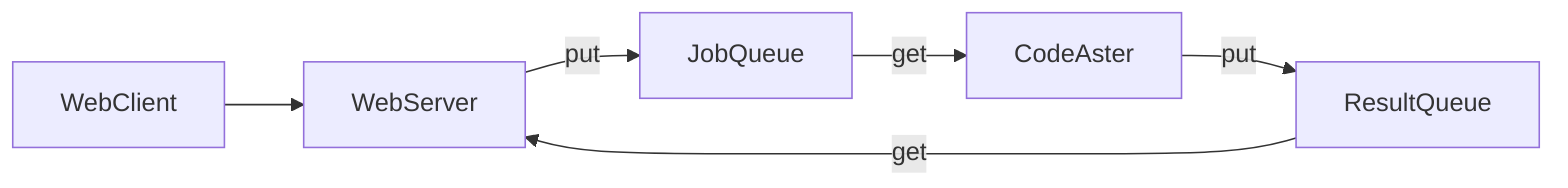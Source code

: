flowchart LR

    WebClient
    WebServer

    JobQueue
    ResultQueue

    CodeAster

    WebClient --> WebServer

    WebServer --put--> JobQueue

    JobQueue --get--> CodeAster

    CodeAster --put--> ResultQueue

    ResultQueue --get--> WebServer